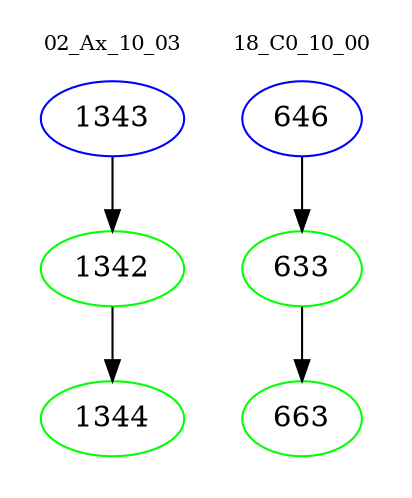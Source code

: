 digraph{
subgraph cluster_0 {
color = white
label = "02_Ax_10_03";
fontsize=10;
T0_1343 [label="1343", color="blue"]
T0_1343 -> T0_1342 [color="black"]
T0_1342 [label="1342", color="green"]
T0_1342 -> T0_1344 [color="black"]
T0_1344 [label="1344", color="green"]
}
subgraph cluster_1 {
color = white
label = "18_C0_10_00";
fontsize=10;
T1_646 [label="646", color="blue"]
T1_646 -> T1_633 [color="black"]
T1_633 [label="633", color="green"]
T1_633 -> T1_663 [color="black"]
T1_663 [label="663", color="green"]
}
}
